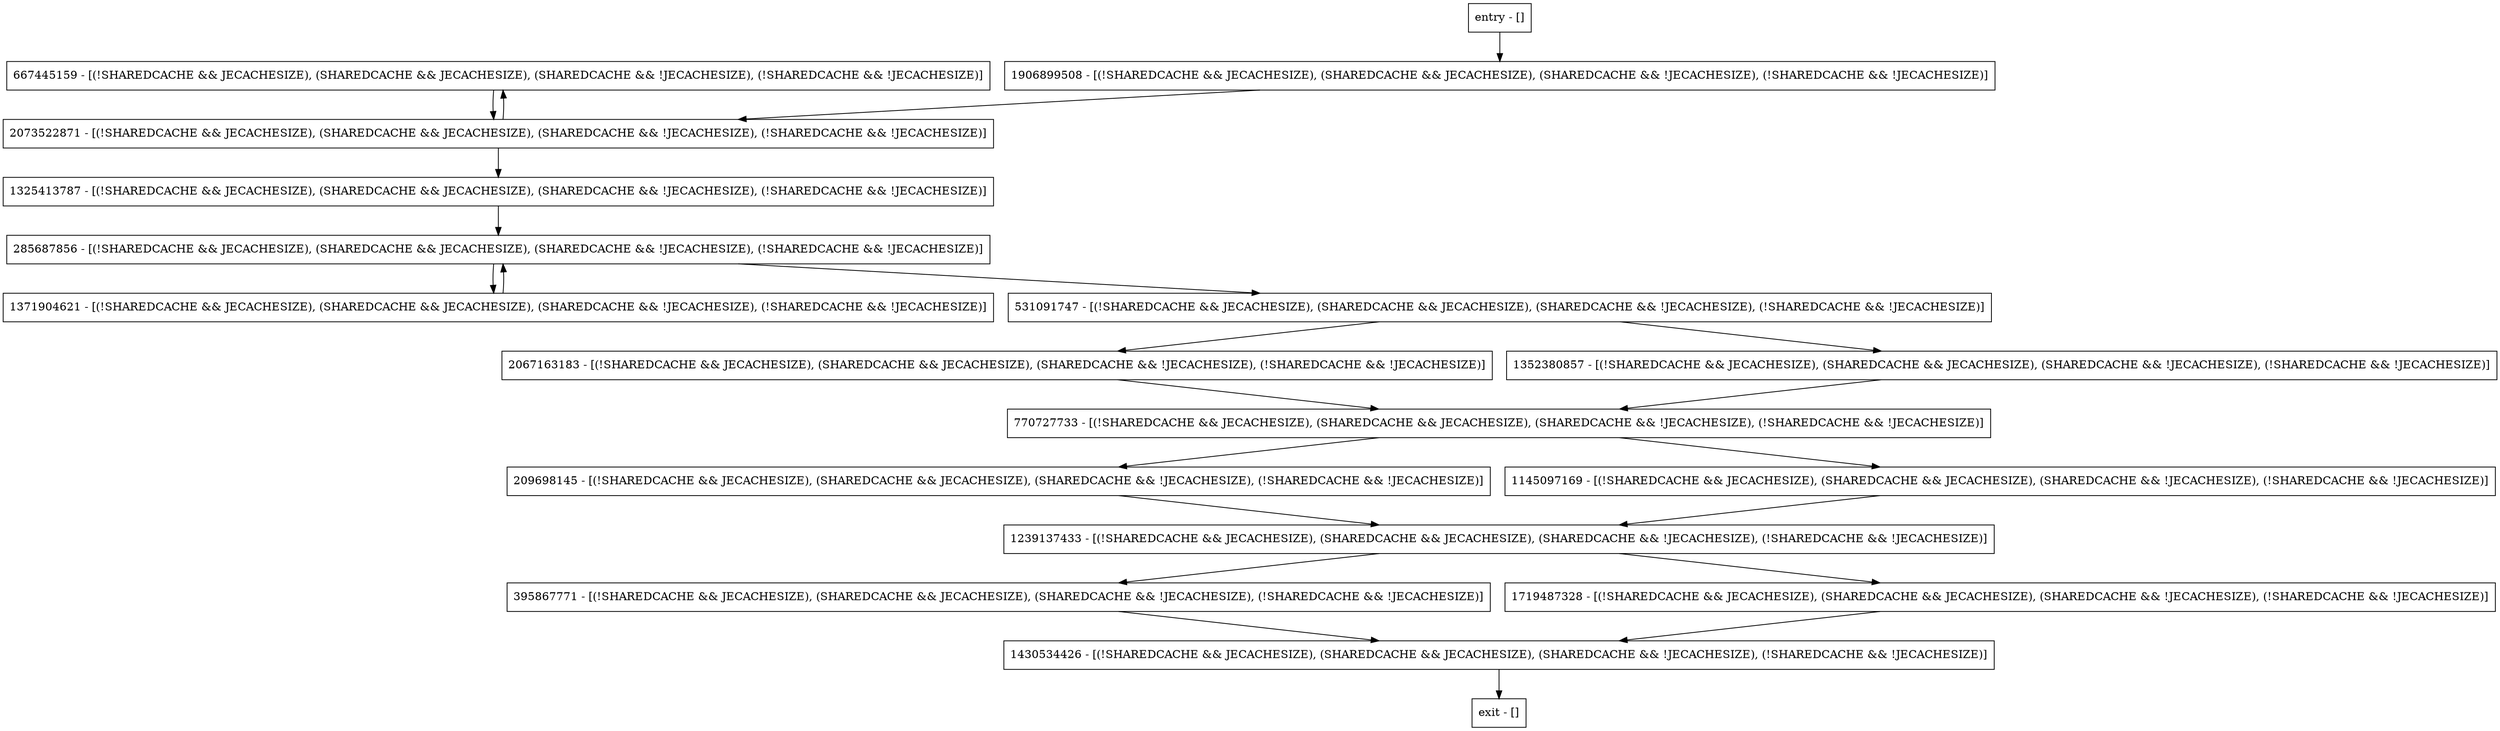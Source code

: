 digraph <init> {
node [shape=record];
667445159 [label="667445159 - [(!SHAREDCACHE && JECACHESIZE), (SHAREDCACHE && JECACHESIZE), (SHAREDCACHE && !JECACHESIZE), (!SHAREDCACHE && !JECACHESIZE)]"];
2073522871 [label="2073522871 - [(!SHAREDCACHE && JECACHESIZE), (SHAREDCACHE && JECACHESIZE), (SHAREDCACHE && !JECACHESIZE), (!SHAREDCACHE && !JECACHESIZE)]"];
209698145 [label="209698145 - [(!SHAREDCACHE && JECACHESIZE), (SHAREDCACHE && JECACHESIZE), (SHAREDCACHE && !JECACHESIZE), (!SHAREDCACHE && !JECACHESIZE)]"];
2067163183 [label="2067163183 - [(!SHAREDCACHE && JECACHESIZE), (SHAREDCACHE && JECACHESIZE), (SHAREDCACHE && !JECACHESIZE), (!SHAREDCACHE && !JECACHESIZE)]"];
285687856 [label="285687856 - [(!SHAREDCACHE && JECACHESIZE), (SHAREDCACHE && JECACHESIZE), (SHAREDCACHE && !JECACHESIZE), (!SHAREDCACHE && !JECACHESIZE)]"];
entry [label="entry - []"];
exit [label="exit - []"];
1906899508 [label="1906899508 - [(!SHAREDCACHE && JECACHESIZE), (SHAREDCACHE && JECACHESIZE), (SHAREDCACHE && !JECACHESIZE), (!SHAREDCACHE && !JECACHESIZE)]"];
1145097169 [label="1145097169 - [(!SHAREDCACHE && JECACHESIZE), (SHAREDCACHE && JECACHESIZE), (SHAREDCACHE && !JECACHESIZE), (!SHAREDCACHE && !JECACHESIZE)]"];
395867771 [label="395867771 - [(!SHAREDCACHE && JECACHESIZE), (SHAREDCACHE && JECACHESIZE), (SHAREDCACHE && !JECACHESIZE), (!SHAREDCACHE && !JECACHESIZE)]"];
1430534426 [label="1430534426 - [(!SHAREDCACHE && JECACHESIZE), (SHAREDCACHE && JECACHESIZE), (SHAREDCACHE && !JECACHESIZE), (!SHAREDCACHE && !JECACHESIZE)]"];
1371904621 [label="1371904621 - [(!SHAREDCACHE && JECACHESIZE), (SHAREDCACHE && JECACHESIZE), (SHAREDCACHE && !JECACHESIZE), (!SHAREDCACHE && !JECACHESIZE)]"];
1352380857 [label="1352380857 - [(!SHAREDCACHE && JECACHESIZE), (SHAREDCACHE && JECACHESIZE), (SHAREDCACHE && !JECACHESIZE), (!SHAREDCACHE && !JECACHESIZE)]"];
1239137433 [label="1239137433 - [(!SHAREDCACHE && JECACHESIZE), (SHAREDCACHE && JECACHESIZE), (SHAREDCACHE && !JECACHESIZE), (!SHAREDCACHE && !JECACHESIZE)]"];
1325413787 [label="1325413787 - [(!SHAREDCACHE && JECACHESIZE), (SHAREDCACHE && JECACHESIZE), (SHAREDCACHE && !JECACHESIZE), (!SHAREDCACHE && !JECACHESIZE)]"];
531091747 [label="531091747 - [(!SHAREDCACHE && JECACHESIZE), (SHAREDCACHE && JECACHESIZE), (SHAREDCACHE && !JECACHESIZE), (!SHAREDCACHE && !JECACHESIZE)]"];
1719487328 [label="1719487328 - [(!SHAREDCACHE && JECACHESIZE), (SHAREDCACHE && JECACHESIZE), (SHAREDCACHE && !JECACHESIZE), (!SHAREDCACHE && !JECACHESIZE)]"];
770727733 [label="770727733 - [(!SHAREDCACHE && JECACHESIZE), (SHAREDCACHE && JECACHESIZE), (SHAREDCACHE && !JECACHESIZE), (!SHAREDCACHE && !JECACHESIZE)]"];
entry;
exit;
667445159 -> 2073522871;
2073522871 -> 667445159;
2073522871 -> 1325413787;
209698145 -> 1239137433;
2067163183 -> 770727733;
285687856 -> 1371904621;
285687856 -> 531091747;
entry -> 1906899508;
1906899508 -> 2073522871;
1145097169 -> 1239137433;
395867771 -> 1430534426;
1430534426 -> exit;
1371904621 -> 285687856;
1352380857 -> 770727733;
1239137433 -> 395867771;
1239137433 -> 1719487328;
1325413787 -> 285687856;
531091747 -> 1352380857;
531091747 -> 2067163183;
1719487328 -> 1430534426;
770727733 -> 1145097169;
770727733 -> 209698145;
}
